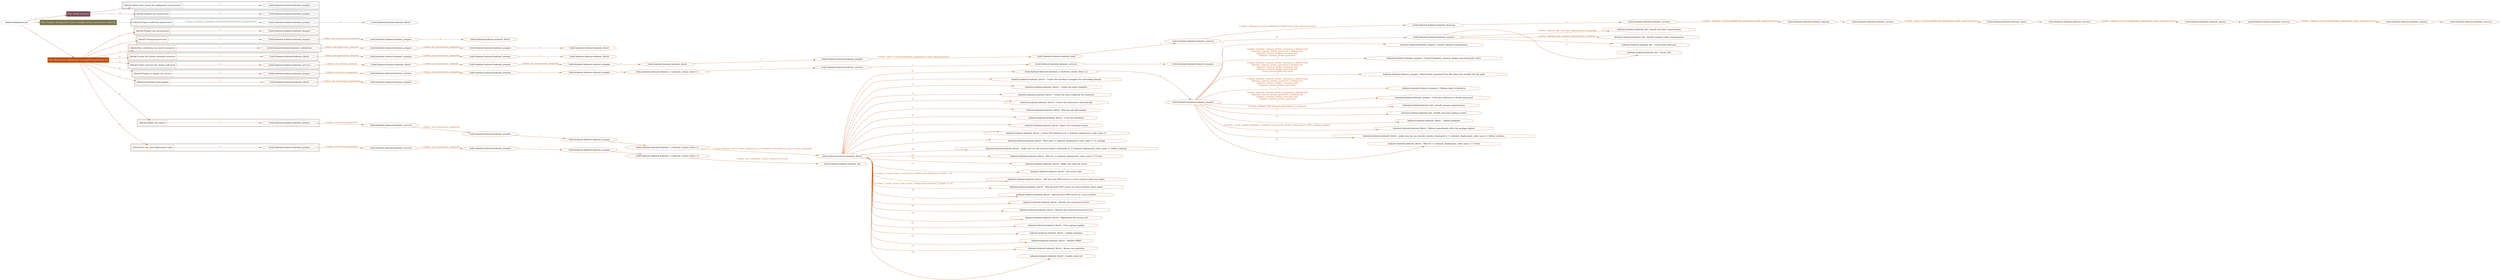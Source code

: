 digraph {
	graph [concentrate=true ordering=in rankdir=LR ratio=fill]
	edge [esep=5 sep=10]
	"kubeinit/playbook.yml" [id=root_node style=dotted]
	play_9089b207 [label="Play: Initial setup (1)" color="#7f4d57" fontcolor="#ffffff" id=play_9089b207 shape=box style=filled tooltip=localhost]
	"kubeinit/playbook.yml" -> play_9089b207 [label="1 " color="#7f4d57" fontcolor="#7f4d57" id=edge_ee5c2547 labeltooltip="1 " tooltip="1 "]
	subgraph "kubeinit.kubeinit.kubeinit_prepare" {
		role_3d1ca897 [label="[role] kubeinit.kubeinit.kubeinit_prepare" color="#7f4d57" id=role_3d1ca897 tooltip="kubeinit.kubeinit.kubeinit_prepare"]
	}
	subgraph "kubeinit.kubeinit.kubeinit_prepare" {
		role_d6ccd547 [label="[role] kubeinit.kubeinit.kubeinit_prepare" color="#7f4d57" id=role_d6ccd547 tooltip="kubeinit.kubeinit.kubeinit_prepare"]
	}
	subgraph "Play: Initial setup (1)" {
		play_9089b207 -> block_aa06853e [label=1 color="#7f4d57" fontcolor="#7f4d57" id=edge_0e88df0f labeltooltip=1 tooltip=1]
		subgraph cluster_block_aa06853e {
			block_aa06853e [label="[block] Gather facts about the deployment environment" color="#7f4d57" id=block_aa06853e labeltooltip="Gather facts about the deployment environment" shape=box tooltip="Gather facts about the deployment environment"]
			block_aa06853e -> role_3d1ca897 [label="1 " color="#7f4d57" fontcolor="#7f4d57" id=edge_43ca0f7f labeltooltip="1 " tooltip="1 "]
		}
		play_9089b207 -> block_d7551317 [label=2 color="#7f4d57" fontcolor="#7f4d57" id=edge_d5cdd92c labeltooltip=2 tooltip=2]
		subgraph cluster_block_d7551317 {
			block_d7551317 [label="[block] Prepare the hypervisors" color="#7f4d57" id=block_d7551317 labeltooltip="Prepare the hypervisors" shape=box tooltip="Prepare the hypervisors"]
			block_d7551317 -> role_d6ccd547 [label="1 " color="#7f4d57" fontcolor="#7f4d57" id=edge_1c546754 labeltooltip="1 " tooltip="1 "]
		}
	}
	play_b7184e1e [label="Play: Prepare all hypervisor hosts to deploy service and cluster nodes (0)" color="#7d754f" fontcolor="#ffffff" id=play_b7184e1e shape=box style=filled tooltip="Play: Prepare all hypervisor hosts to deploy service and cluster nodes (0)"]
	"kubeinit/playbook.yml" -> play_b7184e1e [label="2 " color="#7d754f" fontcolor="#7d754f" id=edge_7f705b4e labeltooltip="2 " tooltip="2 "]
	subgraph "kubeinit.kubeinit.kubeinit_libvirt" {
		role_89c487fc [label="[role] kubeinit.kubeinit.kubeinit_libvirt" color="#7d754f" id=role_89c487fc tooltip="kubeinit.kubeinit.kubeinit_libvirt"]
	}
	subgraph "kubeinit.kubeinit.kubeinit_prepare" {
		role_c49d3ce9 [label="[role] kubeinit.kubeinit.kubeinit_prepare" color="#7d754f" id=role_c49d3ce9 tooltip="kubeinit.kubeinit.kubeinit_prepare"]
		role_c49d3ce9 -> role_89c487fc [label="1 " color="#7d754f" fontcolor="#7d754f" id=edge_51685c81 labeltooltip="1 " tooltip="1 "]
	}
	subgraph "Play: Prepare all hypervisor hosts to deploy service and cluster nodes (0)" {
		play_b7184e1e -> block_8cf14ccc [label=1 color="#7d754f" fontcolor="#7d754f" id=edge_0d3b43fd labeltooltip=1 tooltip=1]
		subgraph cluster_block_8cf14ccc {
			block_8cf14ccc [label="[block] Prepare individual hypervisors" color="#7d754f" id=block_8cf14ccc labeltooltip="Prepare individual hypervisors" shape=box tooltip="Prepare individual hypervisors"]
			block_8cf14ccc -> role_c49d3ce9 [label="1 [when: inventory_hostname in hostvars['kubeinit-facts'].hypervisors]" color="#7d754f" fontcolor="#7d754f" id=edge_d082ef8b labeltooltip="1 [when: inventory_hostname in hostvars['kubeinit-facts'].hypervisors]" tooltip="1 [when: inventory_hostname in hostvars['kubeinit-facts'].hypervisors]"]
		}
	}
	play_d916e4d3 [label="Play: Run cluster deployment on prepared hypervisors (1)" color="#c0500c" fontcolor="#ffffff" id=play_d916e4d3 shape=box style=filled tooltip=localhost]
	"kubeinit/playbook.yml" -> play_d916e4d3 [label="3 " color="#c0500c" fontcolor="#c0500c" id=edge_a684d06e labeltooltip="3 " tooltip="3 "]
	subgraph "kubeinit.kubeinit.kubeinit_prepare" {
		role_043a264d [label="[role] kubeinit.kubeinit.kubeinit_prepare" color="#c0500c" id=role_043a264d tooltip="kubeinit.kubeinit.kubeinit_prepare"]
	}
	subgraph "kubeinit.kubeinit.kubeinit_libvirt" {
		role_a23bc373 [label="[role] kubeinit.kubeinit.kubeinit_libvirt" color="#c0500c" id=role_a23bc373 tooltip="kubeinit.kubeinit.kubeinit_libvirt"]
	}
	subgraph "kubeinit.kubeinit.kubeinit_prepare" {
		role_8a0951c2 [label="[role] kubeinit.kubeinit.kubeinit_prepare" color="#c0500c" id=role_8a0951c2 tooltip="kubeinit.kubeinit.kubeinit_prepare"]
		role_8a0951c2 -> role_a23bc373 [label="1 " color="#c0500c" fontcolor="#c0500c" id=edge_bf505750 labeltooltip="1 " tooltip="1 "]
	}
	subgraph "kubeinit.kubeinit.kubeinit_prepare" {
		role_6a2cd979 [label="[role] kubeinit.kubeinit.kubeinit_prepare" color="#c0500c" id=role_6a2cd979 tooltip="kubeinit.kubeinit.kubeinit_prepare"]
		role_6a2cd979 -> role_8a0951c2 [label="1 [when: not environment_prepared]" color="#c0500c" fontcolor="#c0500c" id=edge_519aff0c labeltooltip="1 [when: not environment_prepared]" tooltip="1 [when: not environment_prepared]"]
	}
	subgraph "kubeinit.kubeinit.kubeinit_libvirt" {
		role_c82e3aab [label="[role] kubeinit.kubeinit.kubeinit_libvirt" color="#c0500c" id=role_c82e3aab tooltip="kubeinit.kubeinit.kubeinit_libvirt"]
	}
	subgraph "kubeinit.kubeinit.kubeinit_prepare" {
		role_70b3b499 [label="[role] kubeinit.kubeinit.kubeinit_prepare" color="#c0500c" id=role_70b3b499 tooltip="kubeinit.kubeinit.kubeinit_prepare"]
		role_70b3b499 -> role_c82e3aab [label="1 " color="#c0500c" fontcolor="#c0500c" id=edge_0d7f797d labeltooltip="1 " tooltip="1 "]
	}
	subgraph "kubeinit.kubeinit.kubeinit_prepare" {
		role_32d33681 [label="[role] kubeinit.kubeinit.kubeinit_prepare" color="#c0500c" id=role_32d33681 tooltip="kubeinit.kubeinit.kubeinit_prepare"]
		role_32d33681 -> role_70b3b499 [label="1 [when: not environment_prepared]" color="#c0500c" fontcolor="#c0500c" id=edge_0e6ef418 labeltooltip="1 [when: not environment_prepared]" tooltip="1 [when: not environment_prepared]"]
	}
	subgraph "kubeinit.kubeinit.kubeinit_validations" {
		role_d4bc698f [label="[role] kubeinit.kubeinit.kubeinit_validations" color="#c0500c" id=role_d4bc698f tooltip="kubeinit.kubeinit.kubeinit_validations"]
		role_d4bc698f -> role_32d33681 [label="1 [when: not hypervisors_cleaned]" color="#c0500c" fontcolor="#c0500c" id=edge_2d9c5f0c labeltooltip="1 [when: not hypervisors_cleaned]" tooltip="1 [when: not hypervisors_cleaned]"]
	}
	subgraph "kubeinit.kubeinit.kubeinit_libvirt" {
		role_18afae62 [label="[role] kubeinit.kubeinit.kubeinit_libvirt" color="#c0500c" id=role_18afae62 tooltip="kubeinit.kubeinit.kubeinit_libvirt"]
	}
	subgraph "kubeinit.kubeinit.kubeinit_prepare" {
		role_74f96579 [label="[role] kubeinit.kubeinit.kubeinit_prepare" color="#c0500c" id=role_74f96579 tooltip="kubeinit.kubeinit.kubeinit_prepare"]
		role_74f96579 -> role_18afae62 [label="1 " color="#c0500c" fontcolor="#c0500c" id=edge_097159a9 labeltooltip="1 " tooltip="1 "]
	}
	subgraph "kubeinit.kubeinit.kubeinit_prepare" {
		role_d31b49d7 [label="[role] kubeinit.kubeinit.kubeinit_prepare" color="#c0500c" id=role_d31b49d7 tooltip="kubeinit.kubeinit.kubeinit_prepare"]
		role_d31b49d7 -> role_74f96579 [label="1 [when: not environment_prepared]" color="#c0500c" fontcolor="#c0500c" id=edge_31080768 labeltooltip="1 [when: not environment_prepared]" tooltip="1 [when: not environment_prepared]"]
	}
	subgraph "kubeinit.kubeinit.kubeinit_libvirt" {
		role_7b197586 [label="[role] kubeinit.kubeinit.kubeinit_libvirt" color="#c0500c" id=role_7b197586 tooltip="kubeinit.kubeinit.kubeinit_libvirt"]
		role_7b197586 -> role_d31b49d7 [label="1 [when: not hypervisors_cleaned]" color="#c0500c" fontcolor="#c0500c" id=edge_15676a8b labeltooltip="1 [when: not hypervisors_cleaned]" tooltip="1 [when: not hypervisors_cleaned]"]
	}
	subgraph "kubeinit.kubeinit.kubeinit_services" {
		role_f647e1aa [label="[role] kubeinit.kubeinit.kubeinit_services" color="#c0500c" id=role_f647e1aa tooltip="kubeinit.kubeinit.kubeinit_services"]
	}
	subgraph "kubeinit.kubeinit.kubeinit_registry" {
		role_22cef465 [label="[role] kubeinit.kubeinit.kubeinit_registry" color="#c0500c" id=role_22cef465 tooltip="kubeinit.kubeinit.kubeinit_registry"]
		role_22cef465 -> role_f647e1aa [label="1 " color="#c0500c" fontcolor="#c0500c" id=edge_905d39e0 labeltooltip="1 " tooltip="1 "]
	}
	subgraph "kubeinit.kubeinit.kubeinit_services" {
		role_5bcdd108 [label="[role] kubeinit.kubeinit.kubeinit_services" color="#c0500c" id=role_5bcdd108 tooltip="kubeinit.kubeinit.kubeinit_services"]
		role_5bcdd108 -> role_22cef465 [label="1 [when: 'registry' in hostvars[kubeinit_deployment_node_name].services]" color="#c0500c" fontcolor="#c0500c" id=edge_7e36da23 labeltooltip="1 [when: 'registry' in hostvars[kubeinit_deployment_node_name].services]" tooltip="1 [when: 'registry' in hostvars[kubeinit_deployment_node_name].services]"]
	}
	subgraph "kubeinit.kubeinit.kubeinit_apache" {
		role_61f7ae15 [label="[role] kubeinit.kubeinit.kubeinit_apache" color="#c0500c" id=role_61f7ae15 tooltip="kubeinit.kubeinit.kubeinit_apache"]
		role_61f7ae15 -> role_5bcdd108 [label="1 " color="#c0500c" fontcolor="#c0500c" id=edge_5613a8ce labeltooltip="1 " tooltip="1 "]
	}
	subgraph "kubeinit.kubeinit.kubeinit_services" {
		role_bf24cad1 [label="[role] kubeinit.kubeinit.kubeinit_services" color="#c0500c" id=role_bf24cad1 tooltip="kubeinit.kubeinit.kubeinit_services"]
		role_bf24cad1 -> role_61f7ae15 [label="1 [when: 'apache' in hostvars[kubeinit_deployment_node_name].services]" color="#c0500c" fontcolor="#c0500c" id=edge_d4ede924 labeltooltip="1 [when: 'apache' in hostvars[kubeinit_deployment_node_name].services]" tooltip="1 [when: 'apache' in hostvars[kubeinit_deployment_node_name].services]"]
	}
	subgraph "kubeinit.kubeinit.kubeinit_nexus" {
		role_f05dbc13 [label="[role] kubeinit.kubeinit.kubeinit_nexus" color="#c0500c" id=role_f05dbc13 tooltip="kubeinit.kubeinit.kubeinit_nexus"]
		role_f05dbc13 -> role_bf24cad1 [label="1 " color="#c0500c" fontcolor="#c0500c" id=edge_dfc215f8 labeltooltip="1 " tooltip="1 "]
	}
	subgraph "kubeinit.kubeinit.kubeinit_services" {
		role_a0c42542 [label="[role] kubeinit.kubeinit.kubeinit_services" color="#c0500c" id=role_a0c42542 tooltip="kubeinit.kubeinit.kubeinit_services"]
		role_a0c42542 -> role_f05dbc13 [label="1 [when: 'nexus' in hostvars[kubeinit_deployment_node_name].services]" color="#c0500c" fontcolor="#c0500c" id=edge_7e512d48 labeltooltip="1 [when: 'nexus' in hostvars[kubeinit_deployment_node_name].services]" tooltip="1 [when: 'nexus' in hostvars[kubeinit_deployment_node_name].services]"]
	}
	subgraph "kubeinit.kubeinit.kubeinit_haproxy" {
		role_24399bbe [label="[role] kubeinit.kubeinit.kubeinit_haproxy" color="#c0500c" id=role_24399bbe tooltip="kubeinit.kubeinit.kubeinit_haproxy"]
		role_24399bbe -> role_a0c42542 [label="1 " color="#c0500c" fontcolor="#c0500c" id=edge_fe401f21 labeltooltip="1 " tooltip="1 "]
	}
	subgraph "kubeinit.kubeinit.kubeinit_services" {
		role_3fdba63b [label="[role] kubeinit.kubeinit.kubeinit_services" color="#c0500c" id=role_3fdba63b tooltip="kubeinit.kubeinit.kubeinit_services"]
		role_3fdba63b -> role_24399bbe [label="1 [when: 'haproxy' in hostvars[kubeinit_deployment_node_name].services]" color="#c0500c" fontcolor="#c0500c" id=edge_3d024f2c labeltooltip="1 [when: 'haproxy' in hostvars[kubeinit_deployment_node_name].services]" tooltip="1 [when: 'haproxy' in hostvars[kubeinit_deployment_node_name].services]"]
	}
	subgraph "kubeinit.kubeinit.kubeinit_dnsmasq" {
		role_63674f7e [label="[role] kubeinit.kubeinit.kubeinit_dnsmasq" color="#c0500c" id=role_63674f7e tooltip="kubeinit.kubeinit.kubeinit_dnsmasq"]
		role_63674f7e -> role_3fdba63b [label="1 " color="#c0500c" fontcolor="#c0500c" id=edge_2a3efe3d labeltooltip="1 " tooltip="1 "]
	}
	subgraph "kubeinit.kubeinit.kubeinit_services" {
		role_6019d2a8 [label="[role] kubeinit.kubeinit.kubeinit_services" color="#c0500c" id=role_6019d2a8 tooltip="kubeinit.kubeinit.kubeinit_services"]
		role_6019d2a8 -> role_63674f7e [label="1 [when: 'dnsmasq' in hostvars[kubeinit_deployment_node_name].services]" color="#c0500c" fontcolor="#c0500c" id=edge_e6d3c454 labeltooltip="1 [when: 'dnsmasq' in hostvars[kubeinit_deployment_node_name].services]" tooltip="1 [when: 'dnsmasq' in hostvars[kubeinit_deployment_node_name].services]"]
	}
	subgraph "kubeinit.kubeinit.kubeinit_bind" {
		role_1df5839a [label="[role] kubeinit.kubeinit.kubeinit_bind" color="#c0500c" id=role_1df5839a tooltip="kubeinit.kubeinit.kubeinit_bind"]
		role_1df5839a -> role_6019d2a8 [label="1 " color="#c0500c" fontcolor="#c0500c" id=edge_8f2deb20 labeltooltip="1 " tooltip="1 "]
	}
	subgraph "kubeinit.kubeinit.kubeinit_prepare" {
		role_4a06c25b [label="[role] kubeinit.kubeinit.kubeinit_prepare" color="#c0500c" id=role_4a06c25b tooltip="kubeinit.kubeinit.kubeinit_prepare"]
		role_4a06c25b -> role_1df5839a [label="1 [when: 'bind' in hostvars[kubeinit_deployment_node_name].services]" color="#c0500c" fontcolor="#c0500c" id=edge_23ae594b labeltooltip="1 [when: 'bind' in hostvars[kubeinit_deployment_node_name].services]" tooltip="1 [when: 'bind' in hostvars[kubeinit_deployment_node_name].services]"]
	}
	subgraph "kubeinit.kubeinit.kubeinit_libvirt" {
		role_37d6ca99 [label="[role] kubeinit.kubeinit.kubeinit_libvirt" color="#c0500c" id=role_37d6ca99 tooltip="kubeinit.kubeinit.kubeinit_libvirt"]
		role_37d6ca99 -> role_4a06c25b [label="1 " color="#c0500c" fontcolor="#c0500c" id=edge_b9387ac4 labeltooltip="1 " tooltip="1 "]
	}
	subgraph "kubeinit.kubeinit.kubeinit_prepare" {
		role_e165b56d [label="[role] kubeinit.kubeinit.kubeinit_prepare" color="#c0500c" id=role_e165b56d tooltip="kubeinit.kubeinit.kubeinit_prepare"]
		role_e165b56d -> role_37d6ca99 [label="1 " color="#c0500c" fontcolor="#c0500c" id=edge_feb7df14 labeltooltip="1 " tooltip="1 "]
	}
	subgraph "kubeinit.kubeinit.kubeinit_prepare" {
		role_bbbe9313 [label="[role] kubeinit.kubeinit.kubeinit_prepare" color="#c0500c" id=role_bbbe9313 tooltip="kubeinit.kubeinit.kubeinit_prepare"]
		role_bbbe9313 -> role_e165b56d [label="1 [when: not environment_prepared]" color="#c0500c" fontcolor="#c0500c" id=edge_7e9875bb labeltooltip="1 [when: not environment_prepared]" tooltip="1 [when: not environment_prepared]"]
	}
	subgraph "kubeinit.kubeinit.kubeinit_libvirt" {
		role_f15bac2b [label="[role] kubeinit.kubeinit.kubeinit_libvirt" color="#c0500c" id=role_f15bac2b tooltip="kubeinit.kubeinit.kubeinit_libvirt"]
		role_f15bac2b -> role_bbbe9313 [label="1 [when: not hypervisors_cleaned]" color="#c0500c" fontcolor="#c0500c" id=edge_aa7a6b3e labeltooltip="1 [when: not hypervisors_cleaned]" tooltip="1 [when: not hypervisors_cleaned]"]
	}
	subgraph "kubeinit.kubeinit.kubeinit_services" {
		role_ef89f678 [label="[role] kubeinit.kubeinit.kubeinit_services" color="#c0500c" id=role_ef89f678 tooltip="kubeinit.kubeinit.kubeinit_services"]
		role_ef89f678 -> role_f15bac2b [label="1 [when: not network_created]" color="#c0500c" fontcolor="#c0500c" id=edge_d6bb4a4b labeltooltip="1 [when: not network_created]" tooltip="1 [when: not network_created]"]
	}
	subgraph "kubeinit.kubeinit.kubeinit_prepare" {
		role_1eca6838 [label="[role] kubeinit.kubeinit.kubeinit_prepare" color="#c0500c" id=role_1eca6838 tooltip="kubeinit.kubeinit.kubeinit_prepare"]
	}
	subgraph "kubeinit.kubeinit.kubeinit_services" {
		role_2417a4aa [label="[role] kubeinit.kubeinit.kubeinit_services" color="#c0500c" id=role_2417a4aa tooltip="kubeinit.kubeinit.kubeinit_services"]
		role_2417a4aa -> role_1eca6838 [label="1 " color="#c0500c" fontcolor="#c0500c" id=edge_3a6a0d89 labeltooltip="1 " tooltip="1 "]
	}
	subgraph "kubeinit.kubeinit.kubeinit_services" {
		role_6d31b51d [label="[role] kubeinit.kubeinit.kubeinit_services" color="#c0500c" id=role_6d31b51d tooltip="kubeinit.kubeinit.kubeinit_services"]
		role_6d31b51d -> role_2417a4aa [label="1 " color="#c0500c" fontcolor="#c0500c" id=edge_a39d031d labeltooltip="1 " tooltip="1 "]
	}
	subgraph "kubeinit.kubeinit.kubeinit_{{ kubeinit_cluster_distro }}" {
		role_e6abf7b0 [label="[role] kubeinit.kubeinit.kubeinit_{{ kubeinit_cluster_distro }}" color="#c0500c" id=role_e6abf7b0 tooltip="kubeinit.kubeinit.kubeinit_{{ kubeinit_cluster_distro }}"]
		role_e6abf7b0 -> role_6d31b51d [label="1 " color="#c0500c" fontcolor="#c0500c" id=edge_33c3cc33 labeltooltip="1 " tooltip="1 "]
	}
	subgraph "kubeinit.kubeinit.kubeinit_prepare" {
		role_50183cb1 [label="[role] kubeinit.kubeinit.kubeinit_prepare" color="#c0500c" id=role_50183cb1 tooltip="kubeinit.kubeinit.kubeinit_prepare"]
		role_50183cb1 -> role_e6abf7b0 [label="1 " color="#c0500c" fontcolor="#c0500c" id=edge_d1e3ff2d labeltooltip="1 " tooltip="1 "]
	}
	subgraph "kubeinit.kubeinit.kubeinit_prepare" {
		role_d8f01eec [label="[role] kubeinit.kubeinit.kubeinit_prepare" color="#c0500c" id=role_d8f01eec tooltip="kubeinit.kubeinit.kubeinit_prepare"]
		role_d8f01eec -> role_50183cb1 [label="1 " color="#c0500c" fontcolor="#c0500c" id=edge_afc1197b labeltooltip="1 " tooltip="1 "]
	}
	subgraph "kubeinit.kubeinit.kubeinit_services" {
		role_e0d35291 [label="[role] kubeinit.kubeinit.kubeinit_services" color="#c0500c" id=role_e0d35291 tooltip="kubeinit.kubeinit.kubeinit_services"]
		role_e0d35291 -> role_d8f01eec [label="1 [when: not environment_prepared]" color="#c0500c" fontcolor="#c0500c" id=edge_ec1c825c labeltooltip="1 [when: not environment_prepared]" tooltip="1 [when: not environment_prepared]"]
	}
	subgraph "kubeinit.kubeinit.kubeinit_prepare" {
		role_5a2bd6e9 [label="[role] kubeinit.kubeinit.kubeinit_prepare" color="#c0500c" id=role_5a2bd6e9 tooltip="kubeinit.kubeinit.kubeinit_prepare"]
		role_5a2bd6e9 -> role_e0d35291 [label="1 [when: not services_prepared]" color="#c0500c" fontcolor="#c0500c" id=edge_64f601a5 labeltooltip="1 [when: not services_prepared]" tooltip="1 [when: not services_prepared]"]
	}
	subgraph "kubeinit.kubeinit.kubeinit_prepare" {
		role_92cdc2fe [label="[role] kubeinit.kubeinit.kubeinit_prepare" color="#c0500c" id=role_92cdc2fe tooltip="kubeinit.kubeinit.kubeinit_prepare"]
	}
	subgraph "kubeinit.kubeinit.kubeinit_libvirt" {
		role_d927255d [label="[role] kubeinit.kubeinit.kubeinit_libvirt" color="#c0500c" id=role_d927255d tooltip="kubeinit.kubeinit.kubeinit_libvirt"]
		role_d927255d -> role_92cdc2fe [label="1 [when: not environment_prepared]" color="#c0500c" fontcolor="#c0500c" id=edge_140ef66c labeltooltip="1 [when: not environment_prepared]" tooltip="1 [when: not environment_prepared]"]
	}
	subgraph "kubeinit.kubeinit.kubeinit_prepare" {
		role_44e0db85 [label="[role] kubeinit.kubeinit.kubeinit_prepare" color="#c0500c" id=role_44e0db85 tooltip="kubeinit.kubeinit.kubeinit_prepare"]
		task_5eeed42c [label="kubeinit.kubeinit.kubeinit_kid : Install controller requirements" color="#c0500c" id=task_5eeed42c shape=octagon tooltip="kubeinit.kubeinit.kubeinit_kid : Install controller requirements"]
		role_44e0db85 -> task_5eeed42c [label="1 [when: kubeinit_kid_controller_dependencies is defined]" color="#c0500c" fontcolor="#c0500c" id=edge_5f02b29a labeltooltip="1 [when: kubeinit_kid_controller_dependencies is defined]" tooltip="1 [when: kubeinit_kid_controller_dependencies is defined]"]
		task_46899968 [label="kubeinit.kubeinit.kubeinit_kid : Install compute nodes requirements" color="#c0500c" id=task_46899968 shape=octagon tooltip="kubeinit.kubeinit.kubeinit_kid : Install compute nodes requirements"]
		role_44e0db85 -> task_46899968 [label="2 [when: kubeinit_kid_compute_dependencies is defined]" color="#c0500c" fontcolor="#c0500c" id=edge_b0b0699d labeltooltip="2 [when: kubeinit_kid_compute_dependencies is defined]" tooltip="2 [when: kubeinit_kid_compute_dependencies is defined]"]
		task_3c7bac5e [label="kubeinit.kubeinit.kubeinit_kid : Create kube directory" color="#c0500c" id=task_3c7bac5e shape=octagon tooltip="kubeinit.kubeinit.kubeinit_kid : Create kube directory"]
		role_44e0db85 -> task_3c7bac5e [label="3 " color="#c0500c" fontcolor="#c0500c" id=edge_3ece9fbd labeltooltip="3 " tooltip="3 "]
		task_1b1532bf [label="kubeinit.kubeinit.kubeinit_kid : Touch a file" color="#c0500c" id=task_1b1532bf shape=octagon tooltip="kubeinit.kubeinit.kubeinit_kid : Touch a file"]
		role_44e0db85 -> task_1b1532bf [label="4 " color="#c0500c" fontcolor="#c0500c" id=edge_b0acf485 labeltooltip="4 " tooltip="4 "]
	}
	subgraph "kubeinit.kubeinit.kubeinit_prepare" {
		role_920588b3 [label="[role] kubeinit.kubeinit.kubeinit_prepare" color="#c0500c" id=role_920588b3 tooltip="kubeinit.kubeinit.kubeinit_prepare"]
		task_92b7ca56 [label="kubeinit.kubeinit.kubeinit_prepare : Install common requirements" color="#c0500c" id=task_92b7ca56 shape=octagon tooltip="kubeinit.kubeinit.kubeinit_prepare : Install common requirements"]
		role_920588b3 -> task_92b7ca56 [label="1 " color="#c0500c" fontcolor="#c0500c" id=edge_f2b1d2fe labeltooltip="1 " tooltip="1 "]
		task_02c48f91 [label="kubeinit.kubeinit.kubeinit_prepare : Check if kubeinit_common_docker_password path exists" color="#c0500c" id=task_02c48f91 shape=octagon tooltip="kubeinit.kubeinit.kubeinit_prepare : Check if kubeinit_common_docker_password path exists"]
		role_920588b3 -> task_02c48f91 [label="2 [when: kubeinit_common_docker_username is defined and
kubeinit_common_docker_password is defined and
kubeinit_common_docker_username and
kubeinit_common_docker_password
]" color="#c0500c" fontcolor="#c0500c" id=edge_2d1c0344 labeltooltip="2 [when: kubeinit_common_docker_username is defined and
kubeinit_common_docker_password is defined and
kubeinit_common_docker_username and
kubeinit_common_docker_password
]" tooltip="2 [when: kubeinit_common_docker_username is defined and
kubeinit_common_docker_password is defined and
kubeinit_common_docker_username and
kubeinit_common_docker_password
]"]
		task_9fadca04 [label="kubeinit.kubeinit.kubeinit_prepare : Read docker password from file when the variable has the path" color="#c0500c" id=task_9fadca04 shape=octagon tooltip="kubeinit.kubeinit.kubeinit_prepare : Read docker password from file when the variable has the path"]
		role_920588b3 -> task_9fadca04 [label="3 [when: kubeinit_common_docker_username is defined and
kubeinit_common_docker_password is defined and
kubeinit_common_docker_username and
kubeinit_common_docker_password and
_result_passwordfile.stat.exists
]" color="#c0500c" fontcolor="#c0500c" id=edge_d0c8335b labeltooltip="3 [when: kubeinit_common_docker_username is defined and
kubeinit_common_docker_password is defined and
kubeinit_common_docker_username and
kubeinit_common_docker_password and
_result_passwordfile.stat.exists
]" tooltip="3 [when: kubeinit_common_docker_username is defined and
kubeinit_common_docker_password is defined and
kubeinit_common_docker_username and
kubeinit_common_docker_password and
_result_passwordfile.stat.exists
]"]
		task_36ff2fa0 [label="kubeinit.kubeinit.kubeinit_prepare : Podman login to docker.io" color="#c0500c" id=task_36ff2fa0 shape=octagon tooltip="kubeinit.kubeinit.kubeinit_prepare : Podman login to docker.io"]
		role_920588b3 -> task_36ff2fa0 [label="4 [when: kubeinit_common_docker_username is defined and
kubeinit_common_docker_password is defined and
kubeinit_common_docker_username and
kubeinit_common_docker_password
]" color="#c0500c" fontcolor="#c0500c" id=edge_f7a2220d labeltooltip="4 [when: kubeinit_common_docker_username is defined and
kubeinit_common_docker_password is defined and
kubeinit_common_docker_username and
kubeinit_common_docker_password
]" tooltip="4 [when: kubeinit_common_docker_username is defined and
kubeinit_common_docker_password is defined and
kubeinit_common_docker_username and
kubeinit_common_docker_password
]"]
		task_6d5d3f32 [label="kubeinit.kubeinit.kubeinit_prepare : Clear any reference to docker password" color="#c0500c" id=task_6d5d3f32 shape=octagon tooltip="kubeinit.kubeinit.kubeinit_prepare : Clear any reference to docker password"]
		role_920588b3 -> task_6d5d3f32 [label="5 [when: kubeinit_common_docker_username is defined and
kubeinit_common_docker_password is defined and
kubeinit_common_docker_username and
kubeinit_common_docker_password
]" color="#c0500c" fontcolor="#c0500c" id=edge_4b952755 labeltooltip="5 [when: kubeinit_common_docker_username is defined and
kubeinit_common_docker_password is defined and
kubeinit_common_docker_username and
kubeinit_common_docker_password
]" tooltip="5 [when: kubeinit_common_docker_username is defined and
kubeinit_common_docker_password is defined and
kubeinit_common_docker_username and
kubeinit_common_docker_password
]"]
		task_26002496 [label="kubeinit.kubeinit.kubeinit_kid : Install common requirements" color="#c0500c" id=task_26002496 shape=octagon tooltip="kubeinit.kubeinit.kubeinit_kid : Install common requirements"]
		role_920588b3 -> task_26002496 [label="6 [when: kubeinit_kid_common_dependencies is defined]" color="#c0500c" fontcolor="#c0500c" id=edge_b08c599c labeltooltip="6 [when: kubeinit_kid_common_dependencies is defined]" tooltip="6 [when: kubeinit_kid_common_dependencies is defined]"]
		task_8520ce56 [label="kubeinit.kubeinit.kubeinit_kid : Enable and start podman.socket" color="#c0500c" id=task_8520ce56 shape=octagon tooltip="kubeinit.kubeinit.kubeinit_kid : Enable and start podman.socket"]
		role_920588b3 -> task_8520ce56 [label="7 " color="#c0500c" fontcolor="#c0500c" id=edge_d2f5d08c labeltooltip="7 " tooltip="7 "]
		task_cb706f4b [label="kubeinit.kubeinit.kubeinit_libvirt : Update packages" color="#c0500c" id=task_cb706f4b shape=octagon tooltip="kubeinit.kubeinit.kubeinit_libvirt : Update packages"]
		role_920588b3 -> task_cb706f4b [label="8 " color="#c0500c" fontcolor="#c0500c" id=edge_7ef8e5dc labeltooltip="8 " tooltip="8 "]
		task_364beb7d [label="kubeinit.kubeinit.kubeinit_libvirt : Reboot immediately after the package update" color="#c0500c" id=task_364beb7d shape=octagon tooltip="kubeinit.kubeinit.kubeinit_libvirt : Reboot immediately after the package update"]
		role_920588b3 -> task_364beb7d [label="9 [when: _result_update_packages is changed and kubeinit_libvirt_reboot_guests_after_package_update]" color="#c0500c" fontcolor="#c0500c" id=edge_3adaa021 labeltooltip="9 [when: _result_update_packages is changed and kubeinit_libvirt_reboot_guests_after_package_update]" tooltip="9 [when: _result_update_packages is changed and kubeinit_libvirt_reboot_guests_after_package_update]"]
		task_43dd7006 [label="kubeinit.kubeinit.kubeinit_libvirt : make sure we can execute remote commands in {{ kubeinit_deployment_node_name }} before continue" color="#c0500c" id=task_43dd7006 shape=octagon tooltip="kubeinit.kubeinit.kubeinit_libvirt : make sure we can execute remote commands in {{ kubeinit_deployment_node_name }} before continue"]
		role_920588b3 -> task_43dd7006 [label="10 " color="#c0500c" fontcolor="#c0500c" id=edge_7c1083c0 labeltooltip="10 " tooltip="10 "]
		task_bc56744b [label="kubeinit.kubeinit.kubeinit_libvirt : Wait for {{ kubeinit_deployment_node_name }} to boot" color="#c0500c" id=task_bc56744b shape=octagon tooltip="kubeinit.kubeinit.kubeinit_libvirt : Wait for {{ kubeinit_deployment_node_name }} to boot"]
		role_920588b3 -> task_bc56744b [label="11 " color="#c0500c" fontcolor="#c0500c" id=edge_dfa880bf labeltooltip="11 " tooltip="11 "]
		role_920588b3 -> role_44e0db85 [label="12 " color="#c0500c" fontcolor="#c0500c" id=edge_6af4e8f7 labeltooltip="12 " tooltip="12 "]
	}
	subgraph "kubeinit.kubeinit.kubeinit_{{ kubeinit_cluster_distro }}" {
		role_52b6fbe4 [label="[role] kubeinit.kubeinit.kubeinit_{{ kubeinit_cluster_distro }}" color="#c0500c" id=role_52b6fbe4 tooltip="kubeinit.kubeinit.kubeinit_{{ kubeinit_cluster_distro }}"]
		role_52b6fbe4 -> role_920588b3 [label="1 " color="#c0500c" fontcolor="#c0500c" id=edge_0810838b labeltooltip="1 " tooltip="1 "]
	}
	subgraph "kubeinit.kubeinit.kubeinit_libvirt" {
		role_a0179b0b [label="[role] kubeinit.kubeinit.kubeinit_libvirt" color="#c0500c" id=role_a0179b0b tooltip="kubeinit.kubeinit.kubeinit_libvirt"]
		task_5e92f159 [label="kubeinit.kubeinit.kubeinit_libvirt : Create the interfaces template for networking details" color="#c0500c" id=task_5e92f159 shape=octagon tooltip="kubeinit.kubeinit.kubeinit_libvirt : Create the interfaces template for networking details"]
		role_a0179b0b -> task_5e92f159 [label="1 " color="#c0500c" fontcolor="#c0500c" id=edge_54a13b8b labeltooltip="1 " tooltip="1 "]
		task_2c361558 [label="kubeinit.kubeinit.kubeinit_libvirt : Create the hosts template" color="#c0500c" id=task_2c361558 shape=octagon tooltip="kubeinit.kubeinit.kubeinit_libvirt : Create the hosts template"]
		role_a0179b0b -> task_2c361558 [label="2 " color="#c0500c" fontcolor="#c0500c" id=edge_09e71cfd labeltooltip="2 " tooltip="2 "]
		task_7c1a74e4 [label="kubeinit.kubeinit.kubeinit_libvirt : Create the main config file for cloud-init" color="#c0500c" id=task_7c1a74e4 shape=octagon tooltip="kubeinit.kubeinit.kubeinit_libvirt : Create the main config file for cloud-init"]
		role_a0179b0b -> task_7c1a74e4 [label="3 " color="#c0500c" fontcolor="#c0500c" id=edge_2d03a602 labeltooltip="3 " tooltip="3 "]
		task_5536540b [label="kubeinit.kubeinit.kubeinit_libvirt : Create the datasource cloud-init file" color="#c0500c" id=task_5536540b shape=octagon tooltip="kubeinit.kubeinit.kubeinit_libvirt : Create the datasource cloud-init file"]
		role_a0179b0b -> task_5536540b [label="4 " color="#c0500c" fontcolor="#c0500c" id=edge_7a706ebb labeltooltip="4 " tooltip="4 "]
		task_1c1ff9f2 [label="kubeinit.kubeinit.kubeinit_libvirt : Remove old disk images" color="#c0500c" id=task_1c1ff9f2 shape=octagon tooltip="kubeinit.kubeinit.kubeinit_libvirt : Remove old disk images"]
		role_a0179b0b -> task_1c1ff9f2 [label="5 " color="#c0500c" fontcolor="#c0500c" id=edge_a846100b labeltooltip="5 " tooltip="5 "]
		task_e8b009c3 [label="kubeinit.kubeinit.kubeinit_libvirt : Grow the partitions" color="#c0500c" id=task_e8b009c3 shape=octagon tooltip="kubeinit.kubeinit.kubeinit_libvirt : Grow the partitions"]
		role_a0179b0b -> task_e8b009c3 [label="6 " color="#c0500c" fontcolor="#c0500c" id=edge_8782a5f9 labeltooltip="6 " tooltip="6 "]
		task_08ab1393 [label="kubeinit.kubeinit.kubeinit_libvirt : Inject virt-customize assets" color="#c0500c" id=task_08ab1393 shape=octagon tooltip="kubeinit.kubeinit.kubeinit_libvirt : Inject virt-customize assets"]
		role_a0179b0b -> task_08ab1393 [label="7 " color="#c0500c" fontcolor="#c0500c" id=edge_ab621c0e labeltooltip="7 " tooltip="7 "]
		task_1b369e08 [label="kubeinit.kubeinit.kubeinit_libvirt : Create VM definition for {{ kubeinit_deployment_node_name }}" color="#c0500c" id=task_1b369e08 shape=octagon tooltip="kubeinit.kubeinit.kubeinit_libvirt : Create VM definition for {{ kubeinit_deployment_node_name }}"]
		role_a0179b0b -> task_1b369e08 [label="8 " color="#c0500c" fontcolor="#c0500c" id=edge_2768c174 labeltooltip="8 " tooltip="8 "]
		task_5ba474ad [label="kubeinit.kubeinit.kubeinit_libvirt : Wait until {{ kubeinit_deployment_node_name }} is running" color="#c0500c" id=task_5ba474ad shape=octagon tooltip="kubeinit.kubeinit.kubeinit_libvirt : Wait until {{ kubeinit_deployment_node_name }} is running"]
		role_a0179b0b -> task_5ba474ad [label="9 " color="#c0500c" fontcolor="#c0500c" id=edge_ec0cb841 labeltooltip="9 " tooltip="9 "]
		task_64804bc7 [label="kubeinit.kubeinit.kubeinit_libvirt : make sure we can execute remote commands in {{ kubeinit_deployment_node_name }} before continue" color="#c0500c" id=task_64804bc7 shape=octagon tooltip="kubeinit.kubeinit.kubeinit_libvirt : make sure we can execute remote commands in {{ kubeinit_deployment_node_name }} before continue"]
		role_a0179b0b -> task_64804bc7 [label="10 " color="#c0500c" fontcolor="#c0500c" id=edge_93ca39f5 labeltooltip="10 " tooltip="10 "]
		task_8f1cf296 [label="kubeinit.kubeinit.kubeinit_libvirt : Wait for {{ kubeinit_deployment_node_name }} to boot" color="#c0500c" id=task_8f1cf296 shape=octagon tooltip="kubeinit.kubeinit.kubeinit_libvirt : Wait for {{ kubeinit_deployment_node_name }} to boot"]
		role_a0179b0b -> task_8f1cf296 [label="11 " color="#c0500c" fontcolor="#c0500c" id=edge_ebe5df8e labeltooltip="11 " tooltip="11 "]
		task_8109dbbb [label="kubeinit.kubeinit.kubeinit_libvirt : Make sure base file exists" color="#c0500c" id=task_8109dbbb shape=octagon tooltip="kubeinit.kubeinit.kubeinit_libvirt : Make sure base file exists"]
		role_a0179b0b -> task_8109dbbb [label="12 " color="#c0500c" fontcolor="#c0500c" id=edge_c4e6d75f labeltooltip="12 " tooltip="12 "]
		task_2e5dc6aa [label="kubeinit.kubeinit.kubeinit_libvirt : Get resolv lines" color="#c0500c" id=task_2e5dc6aa shape=octagon tooltip="kubeinit.kubeinit.kubeinit_libvirt : Get resolv lines"]
		role_a0179b0b -> task_2e5dc6aa [label="13 " color="#c0500c" fontcolor="#c0500c" id=edge_e00774cd labeltooltip="13 " tooltip="13 "]
		task_5b1d78b0 [label="kubeinit.kubeinit.kubeinit_libvirt : Add the local DNS server as a local resolver when not empty" color="#c0500c" id=task_5b1d78b0 shape=octagon tooltip="kubeinit.kubeinit.kubeinit_libvirt : Add the local DNS server as a local resolver when not empty"]
		role_a0179b0b -> task_5b1d78b0 [label="14 [when: (_result_resolv_conf.content | b64decode).splitlines() | length > 0]" color="#c0500c" fontcolor="#c0500c" id=edge_b2158e7d labeltooltip="14 [when: (_result_resolv_conf.content | b64decode).splitlines() | length > 0]" tooltip="14 [when: (_result_resolv_conf.content | b64decode).splitlines() | length > 0]"]
		task_291fd0e3 [label="kubeinit.kubeinit.kubeinit_libvirt : Add the local DNS server as a local resolver when empty" color="#c0500c" id=task_291fd0e3 shape=octagon tooltip="kubeinit.kubeinit.kubeinit_libvirt : Add the local DNS server as a local resolver when empty"]
		role_a0179b0b -> task_291fd0e3 [label="15 [when: (_result_resolv_conf.content | b64decode).splitlines() | length == 0]" color="#c0500c" fontcolor="#c0500c" id=edge_da5e6107 labeltooltip="15 [when: (_result_resolv_conf.content | b64decode).splitlines() | length == 0]" tooltip="15 [when: (_result_resolv_conf.content | b64decode).splitlines() | length == 0]"]
		task_81854d57 [label="kubeinit.kubeinit.kubeinit_libvirt : Add the local DNS server as a local resolver" color="#c0500c" id=task_81854d57 shape=octagon tooltip="kubeinit.kubeinit.kubeinit_libvirt : Add the local DNS server as a local resolver"]
		role_a0179b0b -> task_81854d57 [label="16 " color="#c0500c" fontcolor="#c0500c" id=edge_36f45cde labeltooltip="16 " tooltip="16 "]
		task_d936801e [label="kubeinit.kubeinit.kubeinit_libvirt : Restart the resolvconf service" color="#c0500c" id=task_d936801e shape=octagon tooltip="kubeinit.kubeinit.kubeinit_libvirt : Restart the resolvconf service"]
		role_a0179b0b -> task_d936801e [label="17 " color="#c0500c" fontcolor="#c0500c" id=edge_9a8c3408 labeltooltip="17 " tooltip="17 "]
		task_c21c8dd0 [label="kubeinit.kubeinit.kubeinit_libvirt : Restart the systemd-resolved service" color="#c0500c" id=task_c21c8dd0 shape=octagon tooltip="kubeinit.kubeinit.kubeinit_libvirt : Restart the systemd-resolved service"]
		role_a0179b0b -> task_c21c8dd0 [label="18 " color="#c0500c" fontcolor="#c0500c" id=edge_6fa2d565 labeltooltip="18 " tooltip="18 "]
		task_d08c6e3e [label="kubeinit.kubeinit.kubeinit_libvirt : Regenerate the resolv.conf" color="#c0500c" id=task_d08c6e3e shape=octagon tooltip="kubeinit.kubeinit.kubeinit_libvirt : Regenerate the resolv.conf"]
		role_a0179b0b -> task_d08c6e3e [label="19 " color="#c0500c" fontcolor="#c0500c" id=edge_d7175e64 labeltooltip="19 " tooltip="19 "]
		task_0e60bb5f [label="kubeinit.kubeinit.kubeinit_libvirt : Force apt-get update" color="#c0500c" id=task_0e60bb5f shape=octagon tooltip="kubeinit.kubeinit.kubeinit_libvirt : Force apt-get update"]
		role_a0179b0b -> task_0e60bb5f [label="20 " color="#c0500c" fontcolor="#c0500c" id=edge_a2db9dd1 labeltooltip="20 " tooltip="20 "]
		task_0144fee4 [label="kubeinit.kubeinit.kubeinit_libvirt : Update packages" color="#c0500c" id=task_0144fee4 shape=octagon tooltip="kubeinit.kubeinit.kubeinit_libvirt : Update packages"]
		role_a0179b0b -> task_0144fee4 [label="21 " color="#c0500c" fontcolor="#c0500c" id=edge_df8bd25e labeltooltip="21 " tooltip="21 "]
		task_6b654086 [label="kubeinit.kubeinit.kubeinit_libvirt : Disable SWAP" color="#c0500c" id=task_6b654086 shape=octagon tooltip="kubeinit.kubeinit.kubeinit_libvirt : Disable SWAP"]
		role_a0179b0b -> task_6b654086 [label="22 " color="#c0500c" fontcolor="#c0500c" id=edge_0cc27f9e labeltooltip="22 " tooltip="22 "]
		task_a2352f60 [label="kubeinit.kubeinit.kubeinit_libvirt : Resize root partition" color="#c0500c" id=task_a2352f60 shape=octagon tooltip="kubeinit.kubeinit.kubeinit_libvirt : Resize root partition"]
		role_a0179b0b -> task_a2352f60 [label="23 " color="#c0500c" fontcolor="#c0500c" id=edge_a188e207 labeltooltip="23 " tooltip="23 "]
		task_33ee2720 [label="kubeinit.kubeinit.kubeinit_libvirt : Enable cloud init" color="#c0500c" id=task_33ee2720 shape=octagon tooltip="kubeinit.kubeinit.kubeinit_libvirt : Enable cloud init"]
		role_a0179b0b -> task_33ee2720 [label="24 " color="#c0500c" fontcolor="#c0500c" id=edge_ee11ab0c labeltooltip="24 " tooltip="24 "]
		role_a0179b0b -> role_52b6fbe4 [label="25 " color="#c0500c" fontcolor="#c0500c" id=edge_f2744b15 labeltooltip="25 " tooltip="25 "]
	}
	subgraph "kubeinit.kubeinit.kubeinit_{{ kubeinit_cluster_distro }}" {
		role_2d077f3d [label="[role] kubeinit.kubeinit.kubeinit_{{ kubeinit_cluster_distro }}" color="#c0500c" id=role_2d077f3d tooltip="kubeinit.kubeinit.kubeinit_{{ kubeinit_cluster_distro }}"]
		role_2d077f3d -> role_a0179b0b [label="1 [when: kubeinit_cluster_nodes_deployed is not defined or not kubeinit_cluster_nodes_deployed]" color="#c0500c" fontcolor="#c0500c" id=edge_d96221a2 labeltooltip="1 [when: kubeinit_cluster_nodes_deployed is not defined or not kubeinit_cluster_nodes_deployed]" tooltip="1 [when: kubeinit_cluster_nodes_deployed is not defined or not kubeinit_cluster_nodes_deployed]"]
	}
	subgraph "kubeinit.kubeinit.kubeinit_prepare" {
		role_12e650b3 [label="[role] kubeinit.kubeinit.kubeinit_prepare" color="#c0500c" id=role_12e650b3 tooltip="kubeinit.kubeinit.kubeinit_prepare"]
		role_12e650b3 -> role_2d077f3d [label="1 " color="#c0500c" fontcolor="#c0500c" id=edge_852ed990 labeltooltip="1 " tooltip="1 "]
	}
	subgraph "kubeinit.kubeinit.kubeinit_prepare" {
		role_622a0ab0 [label="[role] kubeinit.kubeinit.kubeinit_prepare" color="#c0500c" id=role_622a0ab0 tooltip="kubeinit.kubeinit.kubeinit_prepare"]
		role_622a0ab0 -> role_12e650b3 [label="1 " color="#c0500c" fontcolor="#c0500c" id=edge_19a84719 labeltooltip="1 " tooltip="1 "]
	}
	subgraph "kubeinit.kubeinit.kubeinit_services" {
		role_8ea6a14c [label="[role] kubeinit.kubeinit.kubeinit_services" color="#c0500c" id=role_8ea6a14c tooltip="kubeinit.kubeinit.kubeinit_services"]
		role_8ea6a14c -> role_622a0ab0 [label="1 [when: not environment_prepared]" color="#c0500c" fontcolor="#c0500c" id=edge_fb56970f labeltooltip="1 [when: not environment_prepared]" tooltip="1 [when: not environment_prepared]"]
	}
	subgraph "kubeinit.kubeinit.kubeinit_prepare" {
		role_1f1885be [label="[role] kubeinit.kubeinit.kubeinit_prepare" color="#c0500c" id=role_1f1885be tooltip="kubeinit.kubeinit.kubeinit_prepare"]
		role_1f1885be -> role_8ea6a14c [label="1 [when: not services_prepared]" color="#c0500c" fontcolor="#c0500c" id=edge_8a7f7828 labeltooltip="1 [when: not services_prepared]" tooltip="1 [when: not services_prepared]"]
	}
	subgraph "kubeinit.kubeinit.kubeinit_nfs" {
		role_9bf8c4f2 [label="[role] kubeinit.kubeinit.kubeinit_nfs" color="#c0500c" id=role_9bf8c4f2 tooltip="kubeinit.kubeinit.kubeinit_nfs"]
	}
	subgraph "kubeinit.kubeinit.kubeinit_{{ kubeinit_cluster_distro }}" {
		role_6cd05d08 [label="[role] kubeinit.kubeinit.kubeinit_{{ kubeinit_cluster_distro }}" color="#c0500c" id=role_6cd05d08 tooltip="kubeinit.kubeinit.kubeinit_{{ kubeinit_cluster_distro }}"]
		role_6cd05d08 -> role_9bf8c4f2 [label="1 [when: 'nfs' in kubeinit_cluster_hostvars.services]" color="#c0500c" fontcolor="#c0500c" id=edge_35be5b37 labeltooltip="1 [when: 'nfs' in kubeinit_cluster_hostvars.services]" tooltip="1 [when: 'nfs' in kubeinit_cluster_hostvars.services]"]
	}
	subgraph "kubeinit.kubeinit.kubeinit_prepare" {
		role_d0814bba [label="[role] kubeinit.kubeinit.kubeinit_prepare" color="#c0500c" id=role_d0814bba tooltip="kubeinit.kubeinit.kubeinit_prepare"]
		role_d0814bba -> role_6cd05d08 [label="1 " color="#c0500c" fontcolor="#c0500c" id=edge_e99c77c1 labeltooltip="1 " tooltip="1 "]
	}
	subgraph "kubeinit.kubeinit.kubeinit_prepare" {
		role_646f0ab6 [label="[role] kubeinit.kubeinit.kubeinit_prepare" color="#c0500c" id=role_646f0ab6 tooltip="kubeinit.kubeinit.kubeinit_prepare"]
		role_646f0ab6 -> role_d0814bba [label="1 " color="#c0500c" fontcolor="#c0500c" id=edge_3b0c869f labeltooltip="1 " tooltip="1 "]
	}
	subgraph "kubeinit.kubeinit.kubeinit_services" {
		role_229bc94e [label="[role] kubeinit.kubeinit.kubeinit_services" color="#c0500c" id=role_229bc94e tooltip="kubeinit.kubeinit.kubeinit_services"]
		role_229bc94e -> role_646f0ab6 [label="1 [when: not environment_prepared]" color="#c0500c" fontcolor="#c0500c" id=edge_c020d519 labeltooltip="1 [when: not environment_prepared]" tooltip="1 [when: not environment_prepared]"]
	}
	subgraph "kubeinit.kubeinit.kubeinit_prepare" {
		role_c3eeefdd [label="[role] kubeinit.kubeinit.kubeinit_prepare" color="#c0500c" id=role_c3eeefdd tooltip="kubeinit.kubeinit.kubeinit_prepare"]
		role_c3eeefdd -> role_229bc94e [label="1 [when: not services_prepared]" color="#c0500c" fontcolor="#c0500c" id=edge_4b694942 labeltooltip="1 [when: not services_prepared]" tooltip="1 [when: not services_prepared]"]
	}
	subgraph "Play: Run cluster deployment on prepared hypervisors (1)" {
		play_d916e4d3 -> block_9866acba [label=1 color="#c0500c" fontcolor="#c0500c" id=edge_75a4c107 labeltooltip=1 tooltip=1]
		subgraph cluster_block_9866acba {
			block_9866acba [label="[block] Prepare the environment" color="#c0500c" id=block_9866acba labeltooltip="Prepare the environment" shape=box tooltip="Prepare the environment"]
			block_9866acba -> role_043a264d [label="1 " color="#c0500c" fontcolor="#c0500c" id=edge_0586adff labeltooltip="1 " tooltip="1 "]
		}
		play_d916e4d3 -> block_e761d97d [label=2 color="#c0500c" fontcolor="#c0500c" id=edge_7eb11d9c labeltooltip=2 tooltip=2]
		subgraph cluster_block_e761d97d {
			block_e761d97d [label="[block] Cleanup hypervisors" color="#c0500c" id=block_e761d97d labeltooltip="Cleanup hypervisors" shape=box tooltip="Cleanup hypervisors"]
			block_e761d97d -> role_6a2cd979 [label="1 " color="#c0500c" fontcolor="#c0500c" id=edge_fae2ac27 labeltooltip="1 " tooltip="1 "]
		}
		play_d916e4d3 -> block_b398a4ba [label=3 color="#c0500c" fontcolor="#c0500c" id=edge_4df3852a labeltooltip=3 tooltip=3]
		subgraph cluster_block_b398a4ba {
			block_b398a4ba [label="[block] Run validations on cluster resources" color="#c0500c" id=block_b398a4ba labeltooltip="Run validations on cluster resources" shape=box tooltip="Run validations on cluster resources"]
			block_b398a4ba -> role_d4bc698f [label="1 " color="#c0500c" fontcolor="#c0500c" id=edge_bf4ef7e2 labeltooltip="1 " tooltip="1 "]
		}
		play_d916e4d3 -> block_7e7e5365 [label=4 color="#c0500c" fontcolor="#c0500c" id=edge_dfbcc0f8 labeltooltip=4 tooltip=4]
		subgraph cluster_block_7e7e5365 {
			block_7e7e5365 [label="[block] Create the cluster network resources" color="#c0500c" id=block_7e7e5365 labeltooltip="Create the cluster network resources" shape=box tooltip="Create the cluster network resources"]
			block_7e7e5365 -> role_7b197586 [label="1 " color="#c0500c" fontcolor="#c0500c" id=edge_4da54b33 labeltooltip="1 " tooltip="1 "]
		}
		play_d916e4d3 -> block_67b142f9 [label=5 color="#c0500c" fontcolor="#c0500c" id=edge_a4412433 labeltooltip=5 tooltip=5]
		subgraph cluster_block_67b142f9 {
			block_67b142f9 [label="[block] Create services the cluster will need" color="#c0500c" id=block_67b142f9 labeltooltip="Create services the cluster will need" shape=box tooltip="Create services the cluster will need"]
			block_67b142f9 -> role_ef89f678 [label="1 " color="#c0500c" fontcolor="#c0500c" id=edge_4269ecba labeltooltip="1 " tooltip="1 "]
		}
		play_d916e4d3 -> block_7387ae76 [label=6 color="#c0500c" fontcolor="#c0500c" id=edge_d5627066 labeltooltip=6 tooltip=6]
		subgraph cluster_block_7387ae76 {
			block_7387ae76 [label="[block] Prepare to deploy the cluster" color="#c0500c" id=block_7387ae76 labeltooltip="Prepare to deploy the cluster" shape=box tooltip="Prepare to deploy the cluster"]
			block_7387ae76 -> role_5a2bd6e9 [label="1 " color="#c0500c" fontcolor="#c0500c" id=edge_251c02c3 labeltooltip="1 " tooltip="1 "]
		}
		play_d916e4d3 -> block_5ca64a44 [label=7 color="#c0500c" fontcolor="#c0500c" id=edge_d77de91f labeltooltip=7 tooltip=7]
		subgraph cluster_block_5ca64a44 {
			block_5ca64a44 [label="[block] Download cloud images" color="#c0500c" id=block_5ca64a44 labeltooltip="Download cloud images" shape=box tooltip="Download cloud images"]
			block_5ca64a44 -> role_d927255d [label="1 " color="#c0500c" fontcolor="#c0500c" id=edge_17e23f50 labeltooltip="1 " tooltip="1 "]
		}
		play_d916e4d3 -> block_db610948 [label=8 color="#c0500c" fontcolor="#c0500c" id=edge_4fd25057 labeltooltip=8 tooltip=8]
		subgraph cluster_block_db610948 {
			block_db610948 [label="[block] Deploy the cluster" color="#c0500c" id=block_db610948 labeltooltip="Deploy the cluster" shape=box tooltip="Deploy the cluster"]
			block_db610948 -> role_1f1885be [label="1 " color="#c0500c" fontcolor="#c0500c" id=edge_9d026e67 labeltooltip="1 " tooltip="1 "]
		}
		play_d916e4d3 -> block_d0f75e5b [label=9 color="#c0500c" fontcolor="#c0500c" id=edge_8da6f7e8 labeltooltip=9 tooltip=9]
		subgraph cluster_block_d0f75e5b {
			block_d0f75e5b [label="[block] Run any post-deployment tasks" color="#c0500c" id=block_d0f75e5b labeltooltip="Run any post-deployment tasks" shape=box tooltip="Run any post-deployment tasks"]
			block_d0f75e5b -> role_c3eeefdd [label="1 " color="#c0500c" fontcolor="#c0500c" id=edge_611b8d84 labeltooltip="1 " tooltip="1 "]
		}
	}
}
